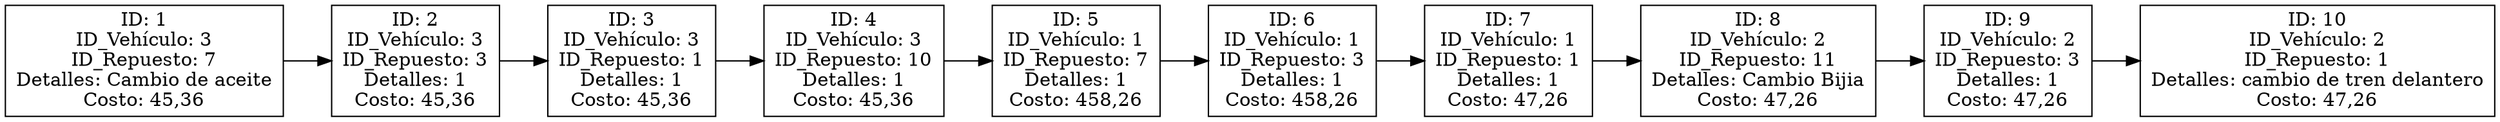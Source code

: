 digraph G {
node [shape=box];
rankdir=LR;
S1 [label="ID: 1\nID_Vehículo: 3\nID_Repuesto: 7\nDetalles: Cambio de aceite\nCosto: 45,36"];
S2 [label="ID: 2\nID_Vehículo: 3\nID_Repuesto: 3\nDetalles: 1\nCosto: 45,36"];
S1 -> S2;
S3 [label="ID: 3\nID_Vehículo: 3\nID_Repuesto: 1\nDetalles: 1\nCosto: 45,36"];
S2 -> S3;
S4 [label="ID: 4\nID_Vehículo: 3\nID_Repuesto: 10\nDetalles: 1\nCosto: 45,36"];
S3 -> S4;
S5 [label="ID: 5\nID_Vehículo: 1\nID_Repuesto: 7\nDetalles: 1\nCosto: 458,26"];
S4 -> S5;
S6 [label="ID: 6\nID_Vehículo: 1\nID_Repuesto: 3\nDetalles: 1\nCosto: 458,26"];
S5 -> S6;
S7 [label="ID: 7\nID_Vehículo: 1\nID_Repuesto: 1\nDetalles: 1\nCosto: 47,26"];
S6 -> S7;
S8 [label="ID: 8\nID_Vehículo: 2\nID_Repuesto: 11\nDetalles: Cambio Bijia\nCosto: 47,26"];
S7 -> S8;
S9 [label="ID: 9\nID_Vehículo: 2\nID_Repuesto: 3\nDetalles: 1\nCosto: 47,26"];
S8 -> S9;
S10 [label="ID: 10\nID_Vehículo: 2\nID_Repuesto: 1\nDetalles: cambio de tren delantero\nCosto: 47,26"];
S9 -> S10;
}